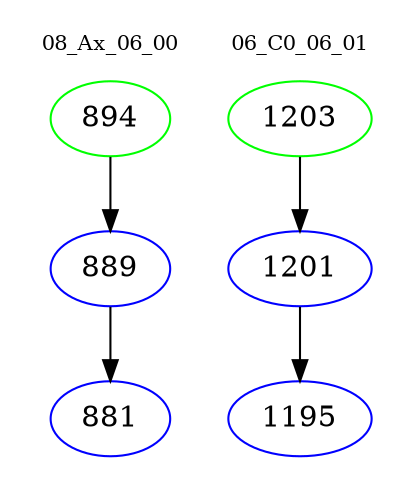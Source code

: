 digraph{
subgraph cluster_0 {
color = white
label = "08_Ax_06_00";
fontsize=10;
T0_894 [label="894", color="green"]
T0_894 -> T0_889 [color="black"]
T0_889 [label="889", color="blue"]
T0_889 -> T0_881 [color="black"]
T0_881 [label="881", color="blue"]
}
subgraph cluster_1 {
color = white
label = "06_C0_06_01";
fontsize=10;
T1_1203 [label="1203", color="green"]
T1_1203 -> T1_1201 [color="black"]
T1_1201 [label="1201", color="blue"]
T1_1201 -> T1_1195 [color="black"]
T1_1195 [label="1195", color="blue"]
}
}
